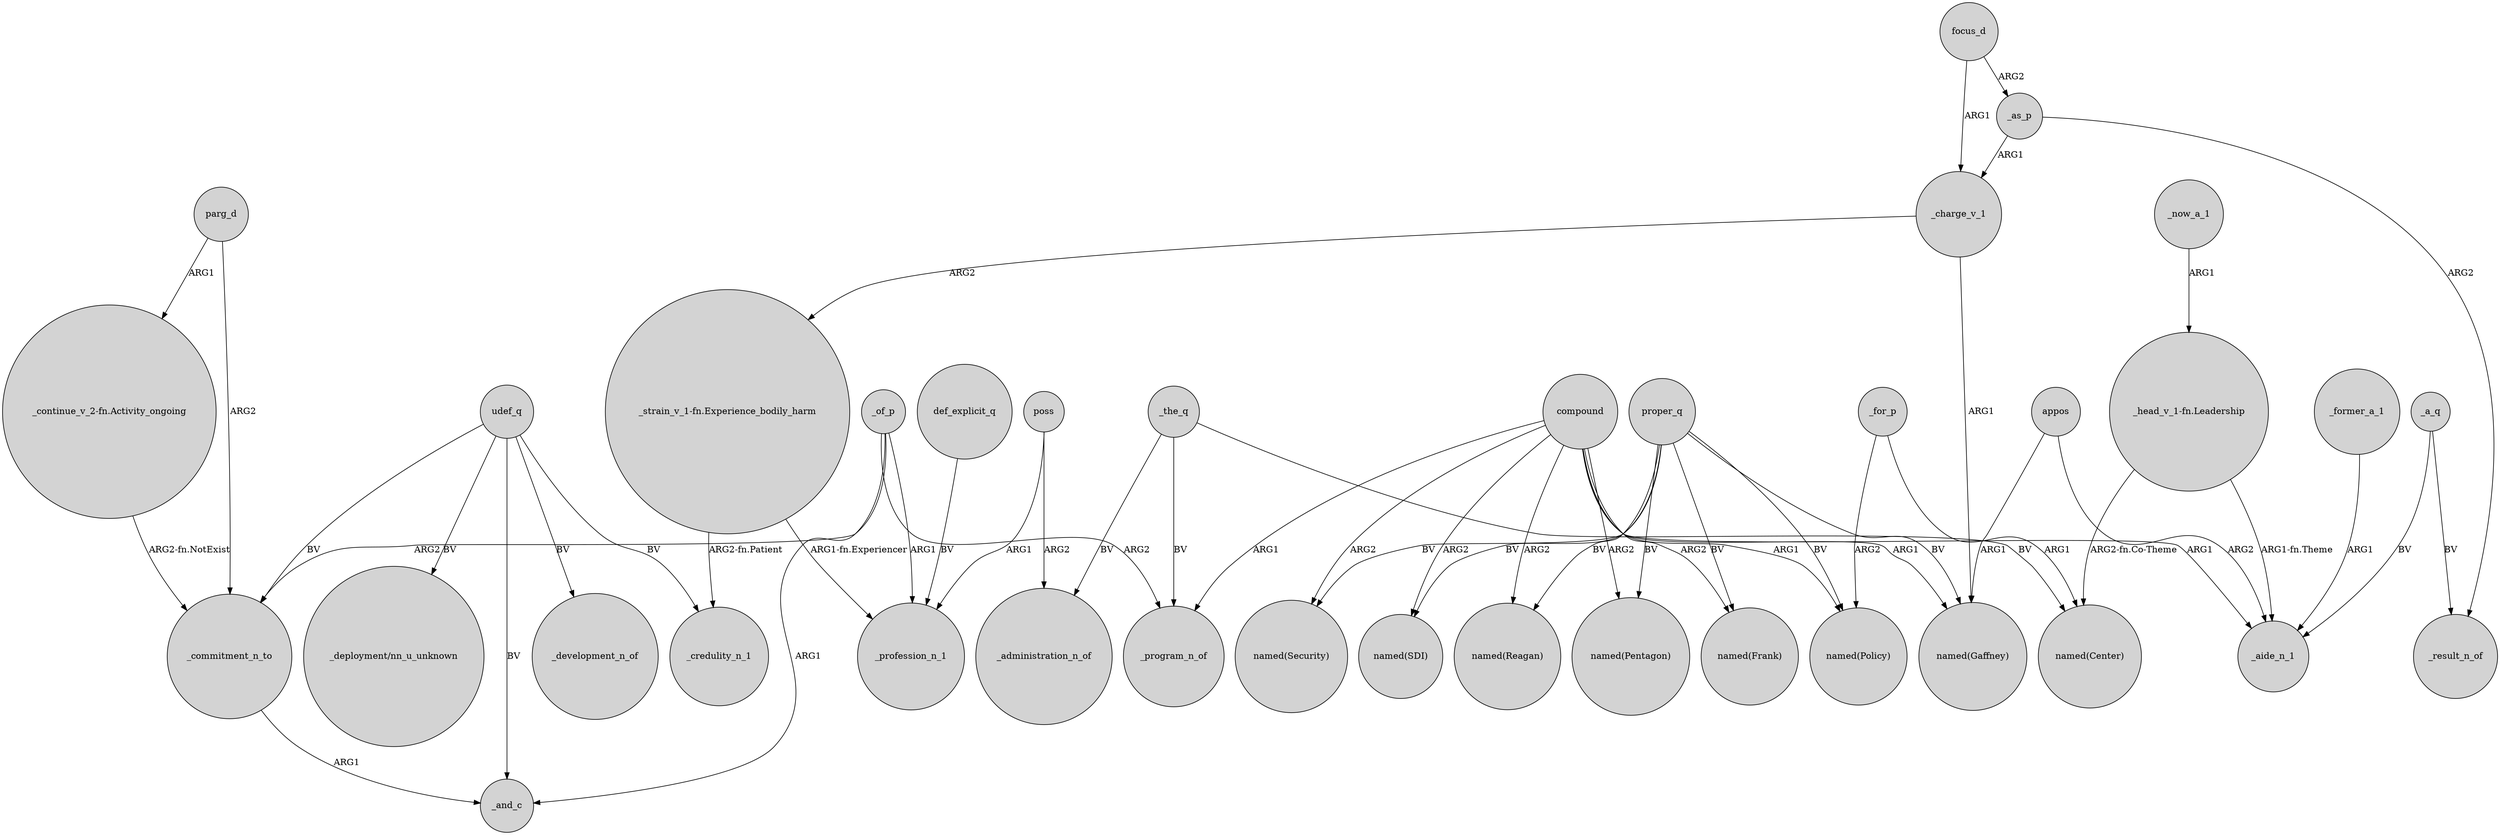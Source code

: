 digraph {
	node [shape=circle style=filled]
	parg_d -> "_continue_v_2-fn.Activity_ongoing" [label=ARG1]
	_charge_v_1 -> "named(Gaffney)" [label=ARG1]
	def_explicit_q -> _profession_n_1 [label=BV]
	compound -> "named(Pentagon)" [label=ARG2]
	udef_q -> _commitment_n_to [label=BV]
	proper_q -> "named(Pentagon)" [label=BV]
	_former_a_1 -> _aide_n_1 [label=ARG1]
	_of_p -> _program_n_of [label=ARG2]
	_as_p -> _charge_v_1 [label=ARG1]
	udef_q -> "_deployment/nn_u_unknown" [label=BV]
	focus_d -> _as_p [label=ARG2]
	compound -> "named(Gaffney)" [label=ARG1]
	"_head_v_1-fn.Leadership" -> _aide_n_1 [label="ARG1-fn.Theme"]
	_a_q -> _result_n_of [label=BV]
	compound -> "named(Security)" [label=ARG2]
	"_strain_v_1-fn.Experience_bodily_harm" -> _credulity_n_1 [label="ARG2-fn.Patient"]
	_now_a_1 -> "_head_v_1-fn.Leadership" [label=ARG1]
	proper_q -> "named(Policy)" [label=BV]
	"_continue_v_2-fn.Activity_ongoing" -> _commitment_n_to [label="ARG2-fn.NotExist"]
	appos -> _aide_n_1 [label=ARG2]
	_a_q -> _aide_n_1 [label=BV]
	compound -> "named(Policy)" [label=ARG1]
	parg_d -> _commitment_n_to [label=ARG2]
	udef_q -> _credulity_n_1 [label=BV]
	poss -> _administration_n_of [label=ARG2]
	appos -> "named(Gaffney)" [label=ARG1]
	_as_p -> _result_n_of [label=ARG2]
	_charge_v_1 -> "_strain_v_1-fn.Experience_bodily_harm" [label=ARG2]
	compound -> _aide_n_1 [label=ARG1]
	_the_q -> "named(Center)" [label=BV]
	_the_q -> _program_n_of [label=BV]
	_of_p -> _commitment_n_to [label=ARG2]
	proper_q -> "named(Gaffney)" [label=BV]
	focus_d -> _charge_v_1 [label=ARG1]
	_of_p -> _and_c [label=ARG1]
	udef_q -> _development_n_of [label=BV]
	poss -> _profession_n_1 [label=ARG1]
	proper_q -> "named(Reagan)" [label=BV]
	compound -> "named(Reagan)" [label=ARG2]
	proper_q -> "named(Security)" [label=BV]
	_commitment_n_to -> _and_c [label=ARG1]
	_for_p -> "named(Center)" [label=ARG1]
	_of_p -> _profession_n_1 [label=ARG1]
	compound -> _program_n_of [label=ARG1]
	"_strain_v_1-fn.Experience_bodily_harm" -> _profession_n_1 [label="ARG1-fn.Experiencer"]
	"_head_v_1-fn.Leadership" -> "named(Center)" [label="ARG2-fn.Co-Theme"]
	_the_q -> _administration_n_of [label=BV]
	udef_q -> _and_c [label=BV]
	compound -> "named(SDI)" [label=ARG2]
	compound -> "named(Frank)" [label=ARG2]
	proper_q -> "named(SDI)" [label=BV]
	_for_p -> "named(Policy)" [label=ARG2]
	proper_q -> "named(Frank)" [label=BV]
}
